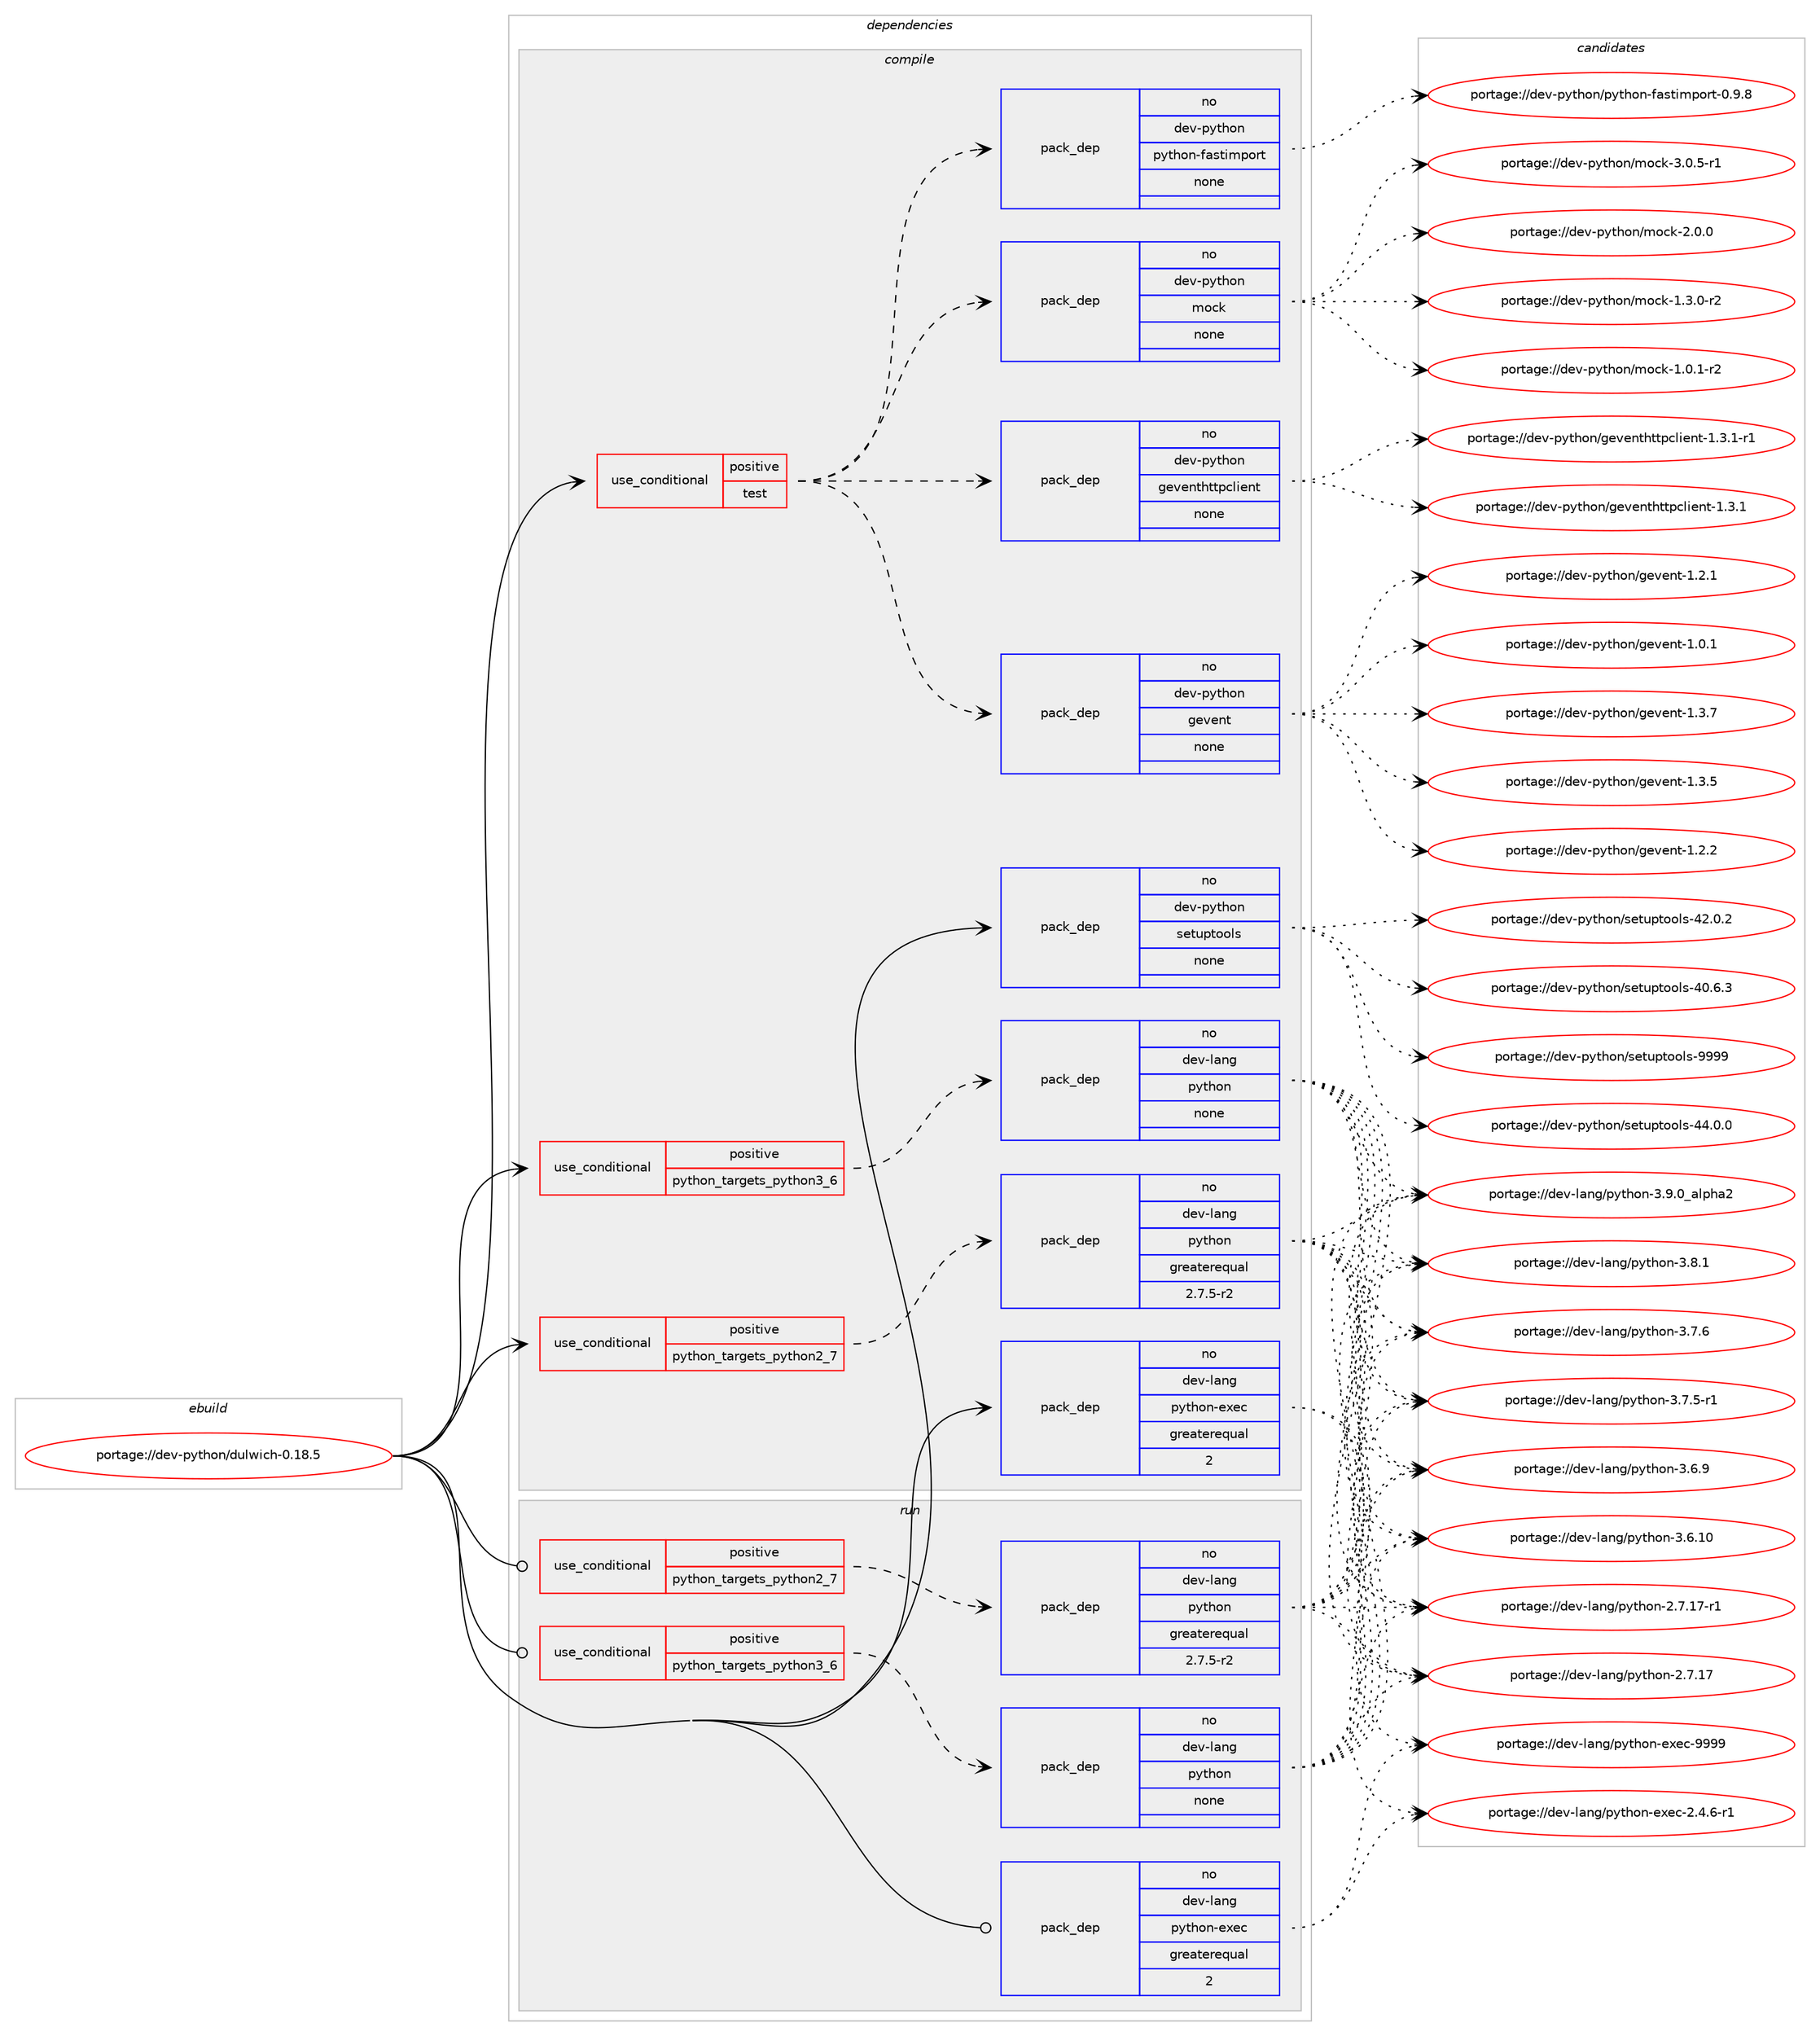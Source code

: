 digraph prolog {

# *************
# Graph options
# *************

newrank=true;
concentrate=true;
compound=true;
graph [rankdir=LR,fontname=Helvetica,fontsize=10,ranksep=1.5];#, ranksep=2.5, nodesep=0.2];
edge  [arrowhead=vee];
node  [fontname=Helvetica,fontsize=10];

# **********
# The ebuild
# **********

subgraph cluster_leftcol {
color=gray;
label=<<i>ebuild</i>>;
id [label="portage://dev-python/dulwich-0.18.5", color=red, width=4, href="../dev-python/dulwich-0.18.5.svg"];
}

# ****************
# The dependencies
# ****************

subgraph cluster_midcol {
color=gray;
label=<<i>dependencies</i>>;
subgraph cluster_compile {
fillcolor="#eeeeee";
style=filled;
label=<<i>compile</i>>;
subgraph cond116467 {
dependency462907 [label=<<TABLE BORDER="0" CELLBORDER="1" CELLSPACING="0" CELLPADDING="4"><TR><TD ROWSPAN="3" CELLPADDING="10">use_conditional</TD></TR><TR><TD>positive</TD></TR><TR><TD>python_targets_python2_7</TD></TR></TABLE>>, shape=none, color=red];
subgraph pack341448 {
dependency462908 [label=<<TABLE BORDER="0" CELLBORDER="1" CELLSPACING="0" CELLPADDING="4" WIDTH="220"><TR><TD ROWSPAN="6" CELLPADDING="30">pack_dep</TD></TR><TR><TD WIDTH="110">no</TD></TR><TR><TD>dev-lang</TD></TR><TR><TD>python</TD></TR><TR><TD>greaterequal</TD></TR><TR><TD>2.7.5-r2</TD></TR></TABLE>>, shape=none, color=blue];
}
dependency462907:e -> dependency462908:w [weight=20,style="dashed",arrowhead="vee"];
}
id:e -> dependency462907:w [weight=20,style="solid",arrowhead="vee"];
subgraph cond116468 {
dependency462909 [label=<<TABLE BORDER="0" CELLBORDER="1" CELLSPACING="0" CELLPADDING="4"><TR><TD ROWSPAN="3" CELLPADDING="10">use_conditional</TD></TR><TR><TD>positive</TD></TR><TR><TD>python_targets_python3_6</TD></TR></TABLE>>, shape=none, color=red];
subgraph pack341449 {
dependency462910 [label=<<TABLE BORDER="0" CELLBORDER="1" CELLSPACING="0" CELLPADDING="4" WIDTH="220"><TR><TD ROWSPAN="6" CELLPADDING="30">pack_dep</TD></TR><TR><TD WIDTH="110">no</TD></TR><TR><TD>dev-lang</TD></TR><TR><TD>python</TD></TR><TR><TD>none</TD></TR><TR><TD></TD></TR></TABLE>>, shape=none, color=blue];
}
dependency462909:e -> dependency462910:w [weight=20,style="dashed",arrowhead="vee"];
}
id:e -> dependency462909:w [weight=20,style="solid",arrowhead="vee"];
subgraph cond116469 {
dependency462911 [label=<<TABLE BORDER="0" CELLBORDER="1" CELLSPACING="0" CELLPADDING="4"><TR><TD ROWSPAN="3" CELLPADDING="10">use_conditional</TD></TR><TR><TD>positive</TD></TR><TR><TD>test</TD></TR></TABLE>>, shape=none, color=red];
subgraph pack341450 {
dependency462912 [label=<<TABLE BORDER="0" CELLBORDER="1" CELLSPACING="0" CELLPADDING="4" WIDTH="220"><TR><TD ROWSPAN="6" CELLPADDING="30">pack_dep</TD></TR><TR><TD WIDTH="110">no</TD></TR><TR><TD>dev-python</TD></TR><TR><TD>gevent</TD></TR><TR><TD>none</TD></TR><TR><TD></TD></TR></TABLE>>, shape=none, color=blue];
}
dependency462911:e -> dependency462912:w [weight=20,style="dashed",arrowhead="vee"];
subgraph pack341451 {
dependency462913 [label=<<TABLE BORDER="0" CELLBORDER="1" CELLSPACING="0" CELLPADDING="4" WIDTH="220"><TR><TD ROWSPAN="6" CELLPADDING="30">pack_dep</TD></TR><TR><TD WIDTH="110">no</TD></TR><TR><TD>dev-python</TD></TR><TR><TD>geventhttpclient</TD></TR><TR><TD>none</TD></TR><TR><TD></TD></TR></TABLE>>, shape=none, color=blue];
}
dependency462911:e -> dependency462913:w [weight=20,style="dashed",arrowhead="vee"];
subgraph pack341452 {
dependency462914 [label=<<TABLE BORDER="0" CELLBORDER="1" CELLSPACING="0" CELLPADDING="4" WIDTH="220"><TR><TD ROWSPAN="6" CELLPADDING="30">pack_dep</TD></TR><TR><TD WIDTH="110">no</TD></TR><TR><TD>dev-python</TD></TR><TR><TD>mock</TD></TR><TR><TD>none</TD></TR><TR><TD></TD></TR></TABLE>>, shape=none, color=blue];
}
dependency462911:e -> dependency462914:w [weight=20,style="dashed",arrowhead="vee"];
subgraph pack341453 {
dependency462915 [label=<<TABLE BORDER="0" CELLBORDER="1" CELLSPACING="0" CELLPADDING="4" WIDTH="220"><TR><TD ROWSPAN="6" CELLPADDING="30">pack_dep</TD></TR><TR><TD WIDTH="110">no</TD></TR><TR><TD>dev-python</TD></TR><TR><TD>python-fastimport</TD></TR><TR><TD>none</TD></TR><TR><TD></TD></TR></TABLE>>, shape=none, color=blue];
}
dependency462911:e -> dependency462915:w [weight=20,style="dashed",arrowhead="vee"];
}
id:e -> dependency462911:w [weight=20,style="solid",arrowhead="vee"];
subgraph pack341454 {
dependency462916 [label=<<TABLE BORDER="0" CELLBORDER="1" CELLSPACING="0" CELLPADDING="4" WIDTH="220"><TR><TD ROWSPAN="6" CELLPADDING="30">pack_dep</TD></TR><TR><TD WIDTH="110">no</TD></TR><TR><TD>dev-lang</TD></TR><TR><TD>python-exec</TD></TR><TR><TD>greaterequal</TD></TR><TR><TD>2</TD></TR></TABLE>>, shape=none, color=blue];
}
id:e -> dependency462916:w [weight=20,style="solid",arrowhead="vee"];
subgraph pack341455 {
dependency462917 [label=<<TABLE BORDER="0" CELLBORDER="1" CELLSPACING="0" CELLPADDING="4" WIDTH="220"><TR><TD ROWSPAN="6" CELLPADDING="30">pack_dep</TD></TR><TR><TD WIDTH="110">no</TD></TR><TR><TD>dev-python</TD></TR><TR><TD>setuptools</TD></TR><TR><TD>none</TD></TR><TR><TD></TD></TR></TABLE>>, shape=none, color=blue];
}
id:e -> dependency462917:w [weight=20,style="solid",arrowhead="vee"];
}
subgraph cluster_compileandrun {
fillcolor="#eeeeee";
style=filled;
label=<<i>compile and run</i>>;
}
subgraph cluster_run {
fillcolor="#eeeeee";
style=filled;
label=<<i>run</i>>;
subgraph cond116470 {
dependency462918 [label=<<TABLE BORDER="0" CELLBORDER="1" CELLSPACING="0" CELLPADDING="4"><TR><TD ROWSPAN="3" CELLPADDING="10">use_conditional</TD></TR><TR><TD>positive</TD></TR><TR><TD>python_targets_python2_7</TD></TR></TABLE>>, shape=none, color=red];
subgraph pack341456 {
dependency462919 [label=<<TABLE BORDER="0" CELLBORDER="1" CELLSPACING="0" CELLPADDING="4" WIDTH="220"><TR><TD ROWSPAN="6" CELLPADDING="30">pack_dep</TD></TR><TR><TD WIDTH="110">no</TD></TR><TR><TD>dev-lang</TD></TR><TR><TD>python</TD></TR><TR><TD>greaterequal</TD></TR><TR><TD>2.7.5-r2</TD></TR></TABLE>>, shape=none, color=blue];
}
dependency462918:e -> dependency462919:w [weight=20,style="dashed",arrowhead="vee"];
}
id:e -> dependency462918:w [weight=20,style="solid",arrowhead="odot"];
subgraph cond116471 {
dependency462920 [label=<<TABLE BORDER="0" CELLBORDER="1" CELLSPACING="0" CELLPADDING="4"><TR><TD ROWSPAN="3" CELLPADDING="10">use_conditional</TD></TR><TR><TD>positive</TD></TR><TR><TD>python_targets_python3_6</TD></TR></TABLE>>, shape=none, color=red];
subgraph pack341457 {
dependency462921 [label=<<TABLE BORDER="0" CELLBORDER="1" CELLSPACING="0" CELLPADDING="4" WIDTH="220"><TR><TD ROWSPAN="6" CELLPADDING="30">pack_dep</TD></TR><TR><TD WIDTH="110">no</TD></TR><TR><TD>dev-lang</TD></TR><TR><TD>python</TD></TR><TR><TD>none</TD></TR><TR><TD></TD></TR></TABLE>>, shape=none, color=blue];
}
dependency462920:e -> dependency462921:w [weight=20,style="dashed",arrowhead="vee"];
}
id:e -> dependency462920:w [weight=20,style="solid",arrowhead="odot"];
subgraph pack341458 {
dependency462922 [label=<<TABLE BORDER="0" CELLBORDER="1" CELLSPACING="0" CELLPADDING="4" WIDTH="220"><TR><TD ROWSPAN="6" CELLPADDING="30">pack_dep</TD></TR><TR><TD WIDTH="110">no</TD></TR><TR><TD>dev-lang</TD></TR><TR><TD>python-exec</TD></TR><TR><TD>greaterequal</TD></TR><TR><TD>2</TD></TR></TABLE>>, shape=none, color=blue];
}
id:e -> dependency462922:w [weight=20,style="solid",arrowhead="odot"];
}
}

# **************
# The candidates
# **************

subgraph cluster_choices {
rank=same;
color=gray;
label=<<i>candidates</i>>;

subgraph choice341448 {
color=black;
nodesep=1;
choice10010111845108971101034711212111610411111045514657464895971081121049750 [label="portage://dev-lang/python-3.9.0_alpha2", color=red, width=4,href="../dev-lang/python-3.9.0_alpha2.svg"];
choice100101118451089711010347112121116104111110455146564649 [label="portage://dev-lang/python-3.8.1", color=red, width=4,href="../dev-lang/python-3.8.1.svg"];
choice100101118451089711010347112121116104111110455146554654 [label="portage://dev-lang/python-3.7.6", color=red, width=4,href="../dev-lang/python-3.7.6.svg"];
choice1001011184510897110103471121211161041111104551465546534511449 [label="portage://dev-lang/python-3.7.5-r1", color=red, width=4,href="../dev-lang/python-3.7.5-r1.svg"];
choice100101118451089711010347112121116104111110455146544657 [label="portage://dev-lang/python-3.6.9", color=red, width=4,href="../dev-lang/python-3.6.9.svg"];
choice10010111845108971101034711212111610411111045514654464948 [label="portage://dev-lang/python-3.6.10", color=red, width=4,href="../dev-lang/python-3.6.10.svg"];
choice100101118451089711010347112121116104111110455046554649554511449 [label="portage://dev-lang/python-2.7.17-r1", color=red, width=4,href="../dev-lang/python-2.7.17-r1.svg"];
choice10010111845108971101034711212111610411111045504655464955 [label="portage://dev-lang/python-2.7.17", color=red, width=4,href="../dev-lang/python-2.7.17.svg"];
dependency462908:e -> choice10010111845108971101034711212111610411111045514657464895971081121049750:w [style=dotted,weight="100"];
dependency462908:e -> choice100101118451089711010347112121116104111110455146564649:w [style=dotted,weight="100"];
dependency462908:e -> choice100101118451089711010347112121116104111110455146554654:w [style=dotted,weight="100"];
dependency462908:e -> choice1001011184510897110103471121211161041111104551465546534511449:w [style=dotted,weight="100"];
dependency462908:e -> choice100101118451089711010347112121116104111110455146544657:w [style=dotted,weight="100"];
dependency462908:e -> choice10010111845108971101034711212111610411111045514654464948:w [style=dotted,weight="100"];
dependency462908:e -> choice100101118451089711010347112121116104111110455046554649554511449:w [style=dotted,weight="100"];
dependency462908:e -> choice10010111845108971101034711212111610411111045504655464955:w [style=dotted,weight="100"];
}
subgraph choice341449 {
color=black;
nodesep=1;
choice10010111845108971101034711212111610411111045514657464895971081121049750 [label="portage://dev-lang/python-3.9.0_alpha2", color=red, width=4,href="../dev-lang/python-3.9.0_alpha2.svg"];
choice100101118451089711010347112121116104111110455146564649 [label="portage://dev-lang/python-3.8.1", color=red, width=4,href="../dev-lang/python-3.8.1.svg"];
choice100101118451089711010347112121116104111110455146554654 [label="portage://dev-lang/python-3.7.6", color=red, width=4,href="../dev-lang/python-3.7.6.svg"];
choice1001011184510897110103471121211161041111104551465546534511449 [label="portage://dev-lang/python-3.7.5-r1", color=red, width=4,href="../dev-lang/python-3.7.5-r1.svg"];
choice100101118451089711010347112121116104111110455146544657 [label="portage://dev-lang/python-3.6.9", color=red, width=4,href="../dev-lang/python-3.6.9.svg"];
choice10010111845108971101034711212111610411111045514654464948 [label="portage://dev-lang/python-3.6.10", color=red, width=4,href="../dev-lang/python-3.6.10.svg"];
choice100101118451089711010347112121116104111110455046554649554511449 [label="portage://dev-lang/python-2.7.17-r1", color=red, width=4,href="../dev-lang/python-2.7.17-r1.svg"];
choice10010111845108971101034711212111610411111045504655464955 [label="portage://dev-lang/python-2.7.17", color=red, width=4,href="../dev-lang/python-2.7.17.svg"];
dependency462910:e -> choice10010111845108971101034711212111610411111045514657464895971081121049750:w [style=dotted,weight="100"];
dependency462910:e -> choice100101118451089711010347112121116104111110455146564649:w [style=dotted,weight="100"];
dependency462910:e -> choice100101118451089711010347112121116104111110455146554654:w [style=dotted,weight="100"];
dependency462910:e -> choice1001011184510897110103471121211161041111104551465546534511449:w [style=dotted,weight="100"];
dependency462910:e -> choice100101118451089711010347112121116104111110455146544657:w [style=dotted,weight="100"];
dependency462910:e -> choice10010111845108971101034711212111610411111045514654464948:w [style=dotted,weight="100"];
dependency462910:e -> choice100101118451089711010347112121116104111110455046554649554511449:w [style=dotted,weight="100"];
dependency462910:e -> choice10010111845108971101034711212111610411111045504655464955:w [style=dotted,weight="100"];
}
subgraph choice341450 {
color=black;
nodesep=1;
choice1001011184511212111610411111047103101118101110116454946514655 [label="portage://dev-python/gevent-1.3.7", color=red, width=4,href="../dev-python/gevent-1.3.7.svg"];
choice1001011184511212111610411111047103101118101110116454946514653 [label="portage://dev-python/gevent-1.3.5", color=red, width=4,href="../dev-python/gevent-1.3.5.svg"];
choice1001011184511212111610411111047103101118101110116454946504650 [label="portage://dev-python/gevent-1.2.2", color=red, width=4,href="../dev-python/gevent-1.2.2.svg"];
choice1001011184511212111610411111047103101118101110116454946504649 [label="portage://dev-python/gevent-1.2.1", color=red, width=4,href="../dev-python/gevent-1.2.1.svg"];
choice1001011184511212111610411111047103101118101110116454946484649 [label="portage://dev-python/gevent-1.0.1", color=red, width=4,href="../dev-python/gevent-1.0.1.svg"];
dependency462912:e -> choice1001011184511212111610411111047103101118101110116454946514655:w [style=dotted,weight="100"];
dependency462912:e -> choice1001011184511212111610411111047103101118101110116454946514653:w [style=dotted,weight="100"];
dependency462912:e -> choice1001011184511212111610411111047103101118101110116454946504650:w [style=dotted,weight="100"];
dependency462912:e -> choice1001011184511212111610411111047103101118101110116454946504649:w [style=dotted,weight="100"];
dependency462912:e -> choice1001011184511212111610411111047103101118101110116454946484649:w [style=dotted,weight="100"];
}
subgraph choice341451 {
color=black;
nodesep=1;
choice1001011184511212111610411111047103101118101110116104116116112991081051011101164549465146494511449 [label="portage://dev-python/geventhttpclient-1.3.1-r1", color=red, width=4,href="../dev-python/geventhttpclient-1.3.1-r1.svg"];
choice100101118451121211161041111104710310111810111011610411611611299108105101110116454946514649 [label="portage://dev-python/geventhttpclient-1.3.1", color=red, width=4,href="../dev-python/geventhttpclient-1.3.1.svg"];
dependency462913:e -> choice1001011184511212111610411111047103101118101110116104116116112991081051011101164549465146494511449:w [style=dotted,weight="100"];
dependency462913:e -> choice100101118451121211161041111104710310111810111011610411611611299108105101110116454946514649:w [style=dotted,weight="100"];
}
subgraph choice341452 {
color=black;
nodesep=1;
choice1001011184511212111610411111047109111991074551464846534511449 [label="portage://dev-python/mock-3.0.5-r1", color=red, width=4,href="../dev-python/mock-3.0.5-r1.svg"];
choice100101118451121211161041111104710911199107455046484648 [label="portage://dev-python/mock-2.0.0", color=red, width=4,href="../dev-python/mock-2.0.0.svg"];
choice1001011184511212111610411111047109111991074549465146484511450 [label="portage://dev-python/mock-1.3.0-r2", color=red, width=4,href="../dev-python/mock-1.3.0-r2.svg"];
choice1001011184511212111610411111047109111991074549464846494511450 [label="portage://dev-python/mock-1.0.1-r2", color=red, width=4,href="../dev-python/mock-1.0.1-r2.svg"];
dependency462914:e -> choice1001011184511212111610411111047109111991074551464846534511449:w [style=dotted,weight="100"];
dependency462914:e -> choice100101118451121211161041111104710911199107455046484648:w [style=dotted,weight="100"];
dependency462914:e -> choice1001011184511212111610411111047109111991074549465146484511450:w [style=dotted,weight="100"];
dependency462914:e -> choice1001011184511212111610411111047109111991074549464846494511450:w [style=dotted,weight="100"];
}
subgraph choice341453 {
color=black;
nodesep=1;
choice10010111845112121116104111110471121211161041111104510297115116105109112111114116454846574656 [label="portage://dev-python/python-fastimport-0.9.8", color=red, width=4,href="../dev-python/python-fastimport-0.9.8.svg"];
dependency462915:e -> choice10010111845112121116104111110471121211161041111104510297115116105109112111114116454846574656:w [style=dotted,weight="100"];
}
subgraph choice341454 {
color=black;
nodesep=1;
choice10010111845108971101034711212111610411111045101120101994557575757 [label="portage://dev-lang/python-exec-9999", color=red, width=4,href="../dev-lang/python-exec-9999.svg"];
choice10010111845108971101034711212111610411111045101120101994550465246544511449 [label="portage://dev-lang/python-exec-2.4.6-r1", color=red, width=4,href="../dev-lang/python-exec-2.4.6-r1.svg"];
dependency462916:e -> choice10010111845108971101034711212111610411111045101120101994557575757:w [style=dotted,weight="100"];
dependency462916:e -> choice10010111845108971101034711212111610411111045101120101994550465246544511449:w [style=dotted,weight="100"];
}
subgraph choice341455 {
color=black;
nodesep=1;
choice10010111845112121116104111110471151011161171121161111111081154557575757 [label="portage://dev-python/setuptools-9999", color=red, width=4,href="../dev-python/setuptools-9999.svg"];
choice100101118451121211161041111104711510111611711211611111110811545525246484648 [label="portage://dev-python/setuptools-44.0.0", color=red, width=4,href="../dev-python/setuptools-44.0.0.svg"];
choice100101118451121211161041111104711510111611711211611111110811545525046484650 [label="portage://dev-python/setuptools-42.0.2", color=red, width=4,href="../dev-python/setuptools-42.0.2.svg"];
choice100101118451121211161041111104711510111611711211611111110811545524846544651 [label="portage://dev-python/setuptools-40.6.3", color=red, width=4,href="../dev-python/setuptools-40.6.3.svg"];
dependency462917:e -> choice10010111845112121116104111110471151011161171121161111111081154557575757:w [style=dotted,weight="100"];
dependency462917:e -> choice100101118451121211161041111104711510111611711211611111110811545525246484648:w [style=dotted,weight="100"];
dependency462917:e -> choice100101118451121211161041111104711510111611711211611111110811545525046484650:w [style=dotted,weight="100"];
dependency462917:e -> choice100101118451121211161041111104711510111611711211611111110811545524846544651:w [style=dotted,weight="100"];
}
subgraph choice341456 {
color=black;
nodesep=1;
choice10010111845108971101034711212111610411111045514657464895971081121049750 [label="portage://dev-lang/python-3.9.0_alpha2", color=red, width=4,href="../dev-lang/python-3.9.0_alpha2.svg"];
choice100101118451089711010347112121116104111110455146564649 [label="portage://dev-lang/python-3.8.1", color=red, width=4,href="../dev-lang/python-3.8.1.svg"];
choice100101118451089711010347112121116104111110455146554654 [label="portage://dev-lang/python-3.7.6", color=red, width=4,href="../dev-lang/python-3.7.6.svg"];
choice1001011184510897110103471121211161041111104551465546534511449 [label="portage://dev-lang/python-3.7.5-r1", color=red, width=4,href="../dev-lang/python-3.7.5-r1.svg"];
choice100101118451089711010347112121116104111110455146544657 [label="portage://dev-lang/python-3.6.9", color=red, width=4,href="../dev-lang/python-3.6.9.svg"];
choice10010111845108971101034711212111610411111045514654464948 [label="portage://dev-lang/python-3.6.10", color=red, width=4,href="../dev-lang/python-3.6.10.svg"];
choice100101118451089711010347112121116104111110455046554649554511449 [label="portage://dev-lang/python-2.7.17-r1", color=red, width=4,href="../dev-lang/python-2.7.17-r1.svg"];
choice10010111845108971101034711212111610411111045504655464955 [label="portage://dev-lang/python-2.7.17", color=red, width=4,href="../dev-lang/python-2.7.17.svg"];
dependency462919:e -> choice10010111845108971101034711212111610411111045514657464895971081121049750:w [style=dotted,weight="100"];
dependency462919:e -> choice100101118451089711010347112121116104111110455146564649:w [style=dotted,weight="100"];
dependency462919:e -> choice100101118451089711010347112121116104111110455146554654:w [style=dotted,weight="100"];
dependency462919:e -> choice1001011184510897110103471121211161041111104551465546534511449:w [style=dotted,weight="100"];
dependency462919:e -> choice100101118451089711010347112121116104111110455146544657:w [style=dotted,weight="100"];
dependency462919:e -> choice10010111845108971101034711212111610411111045514654464948:w [style=dotted,weight="100"];
dependency462919:e -> choice100101118451089711010347112121116104111110455046554649554511449:w [style=dotted,weight="100"];
dependency462919:e -> choice10010111845108971101034711212111610411111045504655464955:w [style=dotted,weight="100"];
}
subgraph choice341457 {
color=black;
nodesep=1;
choice10010111845108971101034711212111610411111045514657464895971081121049750 [label="portage://dev-lang/python-3.9.0_alpha2", color=red, width=4,href="../dev-lang/python-3.9.0_alpha2.svg"];
choice100101118451089711010347112121116104111110455146564649 [label="portage://dev-lang/python-3.8.1", color=red, width=4,href="../dev-lang/python-3.8.1.svg"];
choice100101118451089711010347112121116104111110455146554654 [label="portage://dev-lang/python-3.7.6", color=red, width=4,href="../dev-lang/python-3.7.6.svg"];
choice1001011184510897110103471121211161041111104551465546534511449 [label="portage://dev-lang/python-3.7.5-r1", color=red, width=4,href="../dev-lang/python-3.7.5-r1.svg"];
choice100101118451089711010347112121116104111110455146544657 [label="portage://dev-lang/python-3.6.9", color=red, width=4,href="../dev-lang/python-3.6.9.svg"];
choice10010111845108971101034711212111610411111045514654464948 [label="portage://dev-lang/python-3.6.10", color=red, width=4,href="../dev-lang/python-3.6.10.svg"];
choice100101118451089711010347112121116104111110455046554649554511449 [label="portage://dev-lang/python-2.7.17-r1", color=red, width=4,href="../dev-lang/python-2.7.17-r1.svg"];
choice10010111845108971101034711212111610411111045504655464955 [label="portage://dev-lang/python-2.7.17", color=red, width=4,href="../dev-lang/python-2.7.17.svg"];
dependency462921:e -> choice10010111845108971101034711212111610411111045514657464895971081121049750:w [style=dotted,weight="100"];
dependency462921:e -> choice100101118451089711010347112121116104111110455146564649:w [style=dotted,weight="100"];
dependency462921:e -> choice100101118451089711010347112121116104111110455146554654:w [style=dotted,weight="100"];
dependency462921:e -> choice1001011184510897110103471121211161041111104551465546534511449:w [style=dotted,weight="100"];
dependency462921:e -> choice100101118451089711010347112121116104111110455146544657:w [style=dotted,weight="100"];
dependency462921:e -> choice10010111845108971101034711212111610411111045514654464948:w [style=dotted,weight="100"];
dependency462921:e -> choice100101118451089711010347112121116104111110455046554649554511449:w [style=dotted,weight="100"];
dependency462921:e -> choice10010111845108971101034711212111610411111045504655464955:w [style=dotted,weight="100"];
}
subgraph choice341458 {
color=black;
nodesep=1;
choice10010111845108971101034711212111610411111045101120101994557575757 [label="portage://dev-lang/python-exec-9999", color=red, width=4,href="../dev-lang/python-exec-9999.svg"];
choice10010111845108971101034711212111610411111045101120101994550465246544511449 [label="portage://dev-lang/python-exec-2.4.6-r1", color=red, width=4,href="../dev-lang/python-exec-2.4.6-r1.svg"];
dependency462922:e -> choice10010111845108971101034711212111610411111045101120101994557575757:w [style=dotted,weight="100"];
dependency462922:e -> choice10010111845108971101034711212111610411111045101120101994550465246544511449:w [style=dotted,weight="100"];
}
}

}
